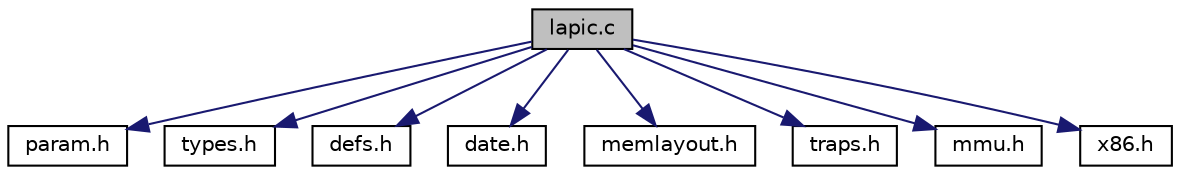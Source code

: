 digraph "lapic.c"
{
 // LATEX_PDF_SIZE
  edge [fontname="Helvetica",fontsize="10",labelfontname="Helvetica",labelfontsize="10"];
  node [fontname="Helvetica",fontsize="10",shape=record];
  Node1 [label="lapic.c",height=0.2,width=0.4,color="black", fillcolor="grey75", style="filled", fontcolor="black",tooltip=" "];
  Node1 -> Node2 [color="midnightblue",fontsize="10",style="solid"];
  Node2 [label="param.h",height=0.2,width=0.4,color="black", fillcolor="white", style="filled",URL="$d5/d33/param_8h.html",tooltip=" "];
  Node1 -> Node3 [color="midnightblue",fontsize="10",style="solid"];
  Node3 [label="types.h",height=0.2,width=0.4,color="black", fillcolor="white", style="filled",URL="$d9/d49/types_8h.html",tooltip=" "];
  Node1 -> Node4 [color="midnightblue",fontsize="10",style="solid"];
  Node4 [label="defs.h",height=0.2,width=0.4,color="black", fillcolor="white", style="filled",URL="$d5/d64/defs_8h.html",tooltip=" "];
  Node1 -> Node5 [color="midnightblue",fontsize="10",style="solid"];
  Node5 [label="date.h",height=0.2,width=0.4,color="black", fillcolor="white", style="filled",URL="$db/d96/date_8h.html",tooltip=" "];
  Node1 -> Node6 [color="midnightblue",fontsize="10",style="solid"];
  Node6 [label="memlayout.h",height=0.2,width=0.4,color="black", fillcolor="white", style="filled",URL="$d8/da9/memlayout_8h.html",tooltip=" "];
  Node1 -> Node7 [color="midnightblue",fontsize="10",style="solid"];
  Node7 [label="traps.h",height=0.2,width=0.4,color="black", fillcolor="white", style="filled",URL="$d5/d98/traps_8h.html",tooltip=" "];
  Node1 -> Node8 [color="midnightblue",fontsize="10",style="solid"];
  Node8 [label="mmu.h",height=0.2,width=0.4,color="black", fillcolor="white", style="filled",URL="$d2/df1/mmu_8h.html",tooltip=" "];
  Node1 -> Node9 [color="midnightblue",fontsize="10",style="solid"];
  Node9 [label="x86.h",height=0.2,width=0.4,color="black", fillcolor="white", style="filled",URL="$d5/d39/x86_8h.html",tooltip=" "];
}
